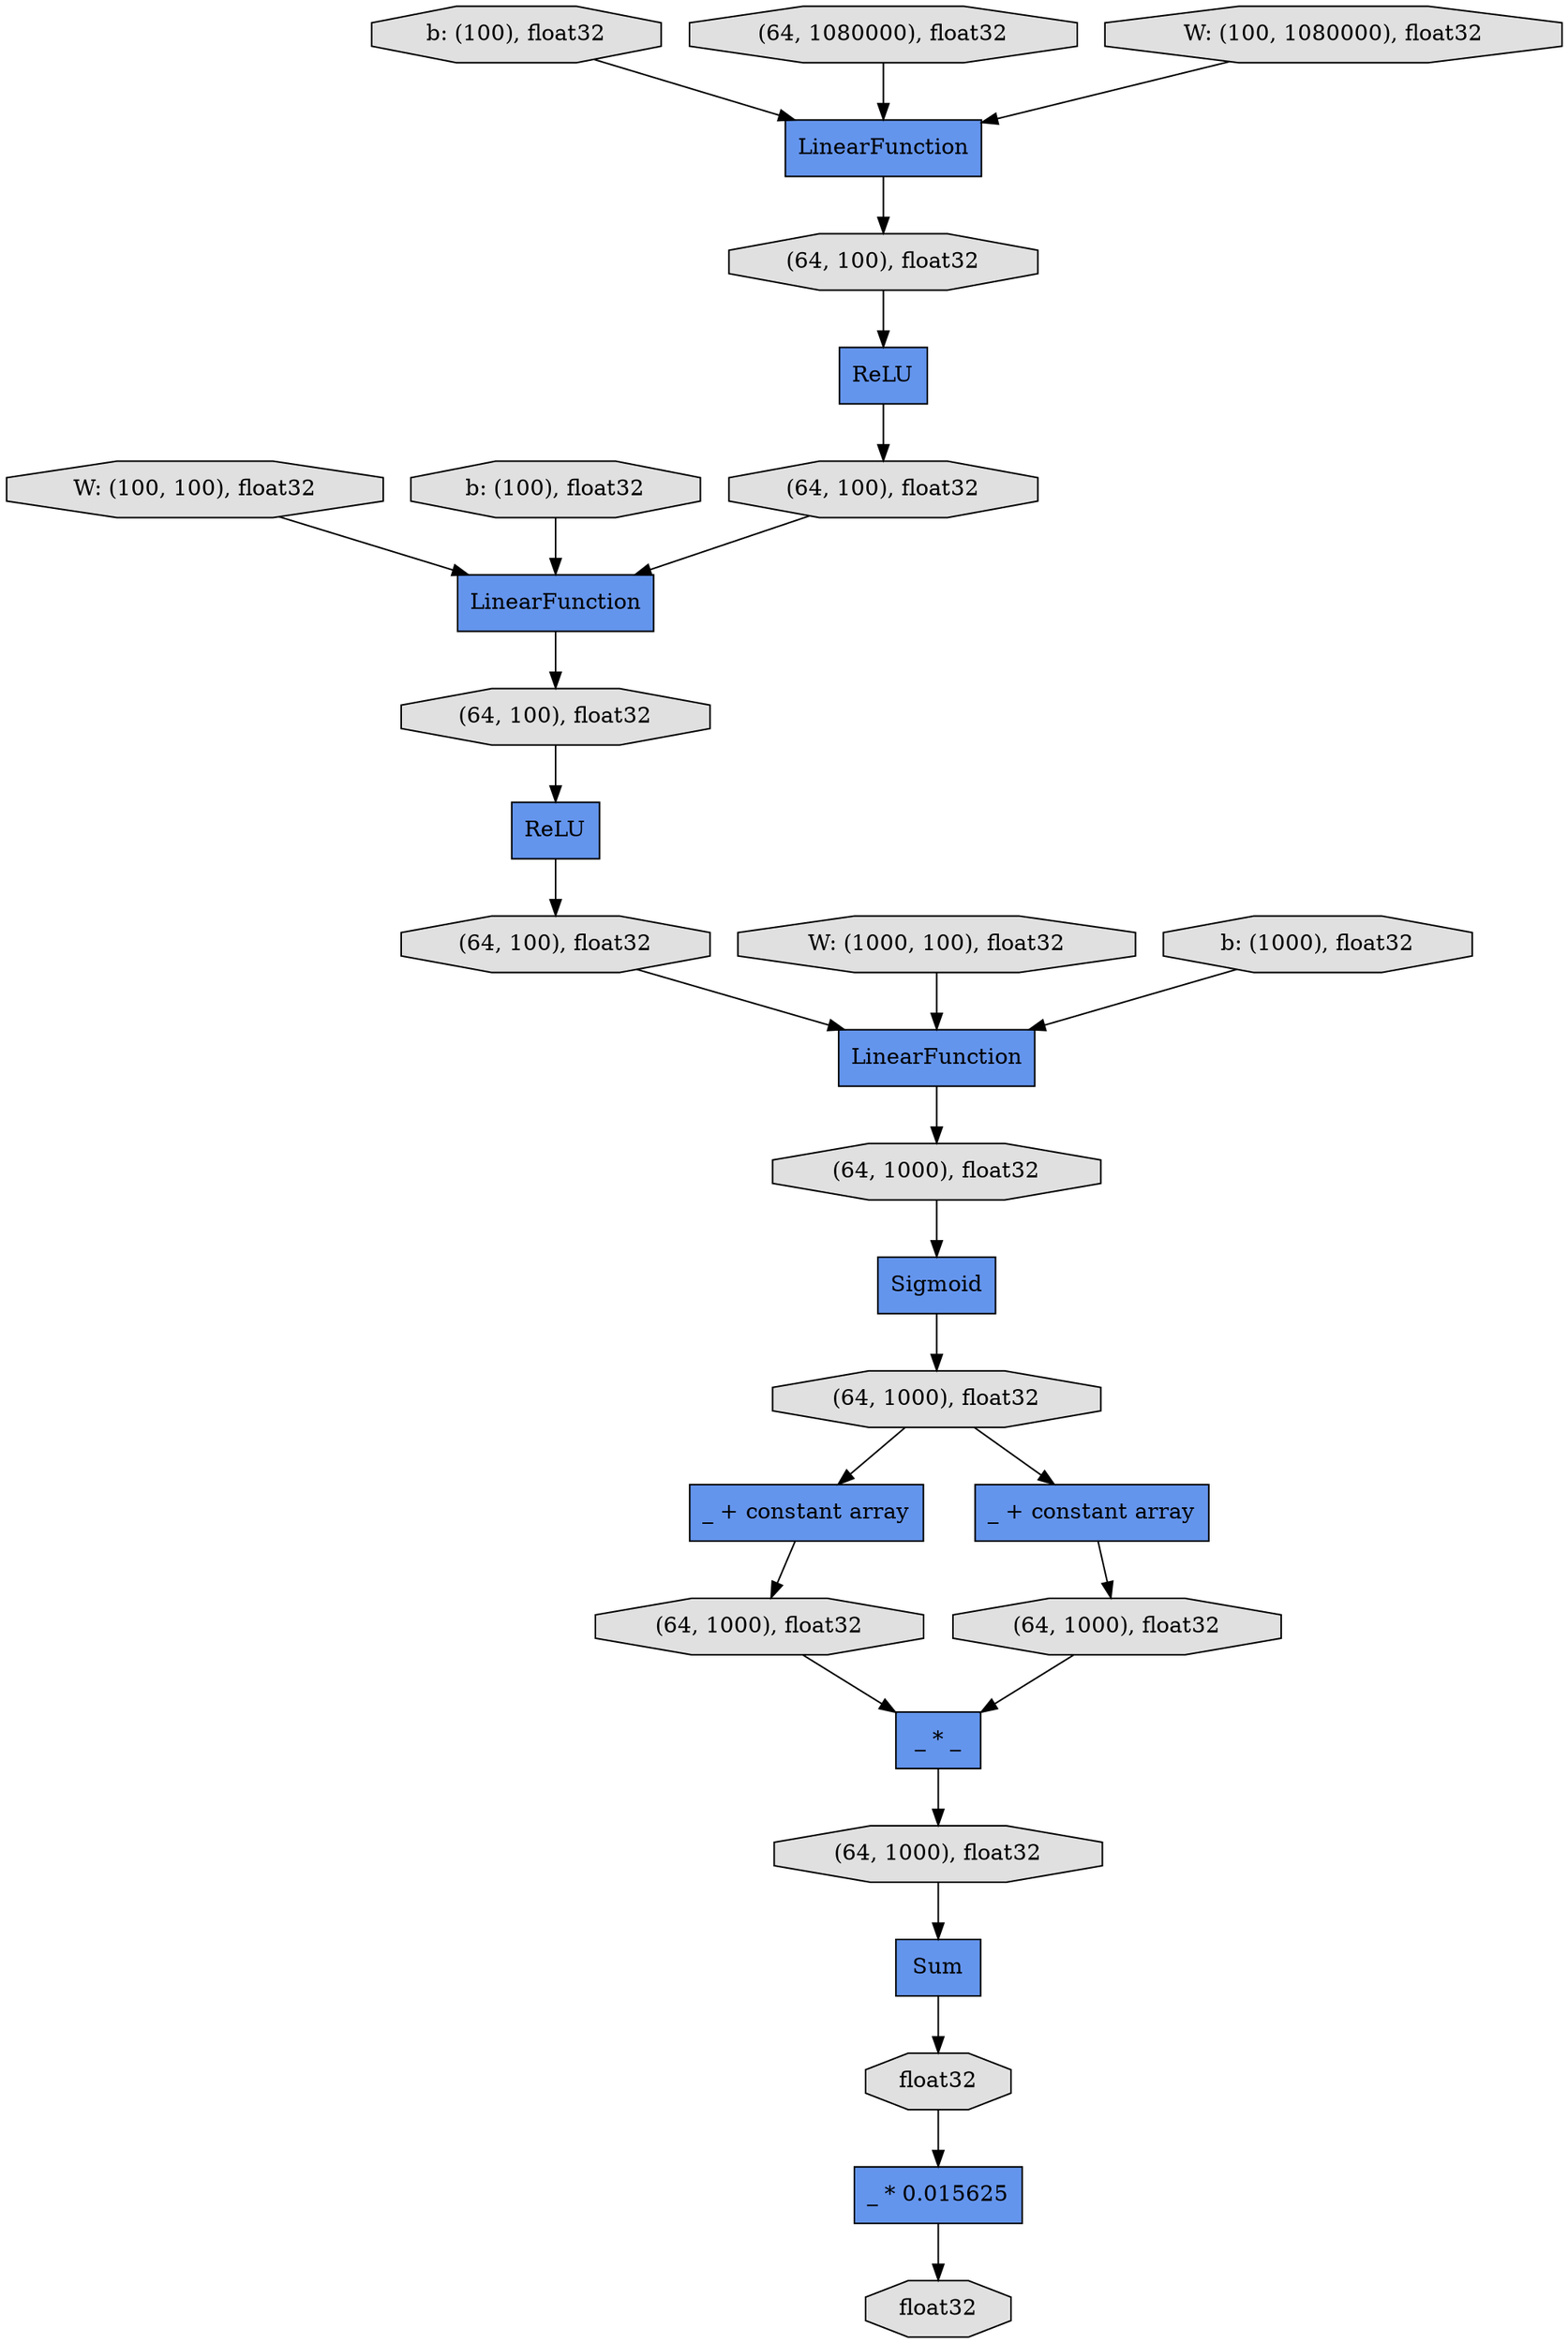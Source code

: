 digraph graphname{rankdir=TB;104777595032 [label="W: (100, 100), float32",shape="octagon",fillcolor="#E0E0E0",style="filled"];4328165560 [label="b: (100), float32",shape="octagon",fillcolor="#E0E0E0",style="filled"];103700082928 [label="(64, 100), float32",shape="octagon",fillcolor="#E0E0E0",style="filled"];104777595256 [label="b: (100), float32",shape="octagon",fillcolor="#E0E0E0",style="filled"];103700083096 [label="LinearFunction",shape="record",fillcolor="#6495ED",style="filled"];103700083152 [label="Sigmoid",shape="record",fillcolor="#6495ED",style="filled"];103700083264 [label="(64, 1000), float32",shape="octagon",fillcolor="#E0E0E0",style="filled"];104777595704 [label="W: (1000, 100), float32",shape="octagon",fillcolor="#E0E0E0",style="filled"];103700083544 [label="(64, 1000), float32",shape="octagon",fillcolor="#E0E0E0",style="filled"];104777593688 [label="LinearFunction",shape="record",fillcolor="#6495ED",style="filled"];104777595928 [label="b: (1000), float32",shape="octagon",fillcolor="#E0E0E0",style="filled"];103700083768 [label="(64, 1000), float32",shape="octagon",fillcolor="#E0E0E0",style="filled"];103700083824 [label="_ + constant array",shape="record",fillcolor="#6495ED",style="filled"];103699942536 [label="ReLU",shape="record",fillcolor="#6495ED",style="filled"];103700083936 [label="Sum",shape="record",fillcolor="#6495ED",style="filled"];103700084048 [label="(64, 1000), float32",shape="octagon",fillcolor="#E0E0E0",style="filled"];103699975528 [label="(64, 1080000), float32",shape="octagon",fillcolor="#E0E0E0",style="filled"];103700084104 [label="_ * _",shape="record",fillcolor="#6495ED",style="filled"];103699975640 [label="(64, 100), float32",shape="octagon",fillcolor="#E0E0E0",style="filled"];103700084216 [label="_ * 0.015625",shape="record",fillcolor="#6495ED",style="filled"];103699975696 [label="_ + constant array",shape="record",fillcolor="#6495ED",style="filled"];103700084272 [label="(64, 1000), float32",shape="octagon",fillcolor="#E0E0E0",style="filled"];103699975808 [label="(64, 100), float32",shape="octagon",fillcolor="#E0E0E0",style="filled"];103700084384 [label="float32",shape="octagon",fillcolor="#E0E0E0",style="filled"];4328124088 [label="W: (100, 1080000), float32",shape="octagon",fillcolor="#E0E0E0",style="filled"];103699975920 [label="LinearFunction",shape="record",fillcolor="#6495ED",style="filled"];103699976032 [label="ReLU",shape="record",fillcolor="#6495ED",style="filled"];103700084664 [label="float32",shape="octagon",fillcolor="#E0E0E0",style="filled"];103699976144 [label="(64, 100), float32",shape="octagon",fillcolor="#E0E0E0",style="filled"];103700083264 -> 103700083152;103700083824 -> 103700084048;103700083096 -> 103700083264;104777595032 -> 103699975920;103699975920 -> 103699976144;103699942536 -> 103699975808;104777595256 -> 103699975920;4328124088 -> 104777593688;103699975528 -> 104777593688;103700083768 -> 103700084104;103700083936 -> 103700084384;103699975696 -> 103700083768;103699975640 -> 103699942536;103699976032 -> 103700082928;103700083152 -> 103700083544;103699975808 -> 103699975920;103700084272 -> 103700083936;103700082928 -> 103700083096;104777593688 -> 103699975640;103700084216 -> 103700084664;103700084104 -> 103700084272;104777595704 -> 103700083096;103700083544 -> 103700083824;103700084384 -> 103700084216;104777595928 -> 103700083096;103700083544 -> 103699975696;103699976144 -> 103699976032;4328165560 -> 104777593688;103700084048 -> 103700084104;}